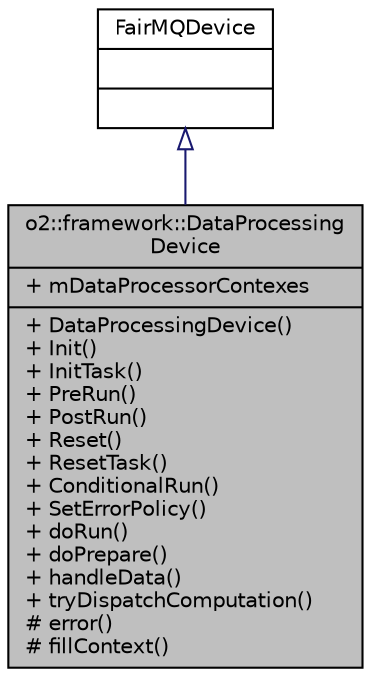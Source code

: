 digraph "o2::framework::DataProcessingDevice"
{
 // INTERACTIVE_SVG=YES
  bgcolor="transparent";
  edge [fontname="Helvetica",fontsize="10",labelfontname="Helvetica",labelfontsize="10"];
  node [fontname="Helvetica",fontsize="10",shape=record];
  Node0 [label="{o2::framework::DataProcessing\lDevice\n|+ mDataProcessorContexes\l|+ DataProcessingDevice()\l+ Init()\l+ InitTask()\l+ PreRun()\l+ PostRun()\l+ Reset()\l+ ResetTask()\l+ ConditionalRun()\l+ SetErrorPolicy()\l+ doRun()\l+ doPrepare()\l+ handleData()\l+ tryDispatchComputation()\l# error()\l# fillContext()\l}",height=0.2,width=0.4,color="black", fillcolor="grey75", style="filled", fontcolor="black"];
  Node1 -> Node0 [dir="back",color="midnightblue",fontsize="10",style="solid",arrowtail="onormal",fontname="Helvetica"];
  Node1 [label="{FairMQDevice\n||}",height=0.2,width=0.4,color="black",URL="$db/dfe/classFairMQDevice.html"];
}
